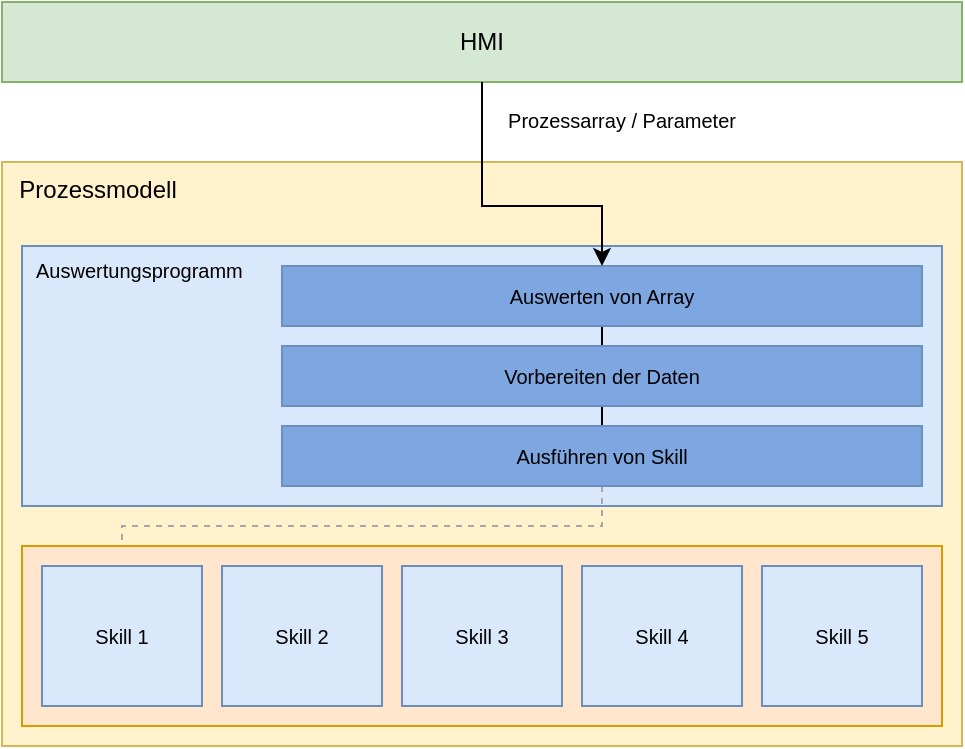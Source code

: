 <mxfile version="26.0.3">
  <diagram name="Seite-1" id="UOVPRjegB1jrJKcUt2pH">
    <mxGraphModel dx="1434" dy="772" grid="1" gridSize="10" guides="1" tooltips="1" connect="1" arrows="1" fold="1" page="1" pageScale="1" pageWidth="1654" pageHeight="1169" math="0" shadow="0">
      <root>
        <mxCell id="0" />
        <mxCell id="1" parent="0" />
        <mxCell id="zCprybNHAI8LW7bGKvym-1" value="HMI" style="rounded=0;whiteSpace=wrap;html=1;fillColor=#d5e8d4;strokeColor=#82b366;" vertex="1" parent="1">
          <mxGeometry x="640" y="88" width="480" height="40" as="geometry" />
        </mxCell>
        <mxCell id="zCprybNHAI8LW7bGKvym-2" value="&amp;nbsp; Prozessmodell" style="rounded=0;whiteSpace=wrap;html=1;fillColor=#fff2cc;strokeColor=#d6b656;align=left;verticalAlign=top;" vertex="1" parent="1">
          <mxGeometry x="640" y="168" width="480" height="292" as="geometry" />
        </mxCell>
        <mxCell id="zCprybNHAI8LW7bGKvym-3" value="&amp;nbsp; Auswertungsprogramm" style="rounded=0;whiteSpace=wrap;html=1;fillColor=#dae8fc;strokeColor=#6c8ebf;fontSize=10;align=left;verticalAlign=top;" vertex="1" parent="1">
          <mxGeometry x="650" y="210" width="460" height="130" as="geometry" />
        </mxCell>
        <mxCell id="zCprybNHAI8LW7bGKvym-4" style="edgeStyle=orthogonalEdgeStyle;rounded=0;orthogonalLoop=1;jettySize=auto;html=1;entryX=0.5;entryY=0;entryDx=0;entryDy=0;endArrow=none;endFill=0;" edge="1" parent="1" source="zCprybNHAI8LW7bGKvym-5" target="zCprybNHAI8LW7bGKvym-7">
          <mxGeometry relative="1" as="geometry" />
        </mxCell>
        <mxCell id="zCprybNHAI8LW7bGKvym-5" value="Auswerten von Array" style="rounded=0;whiteSpace=wrap;html=1;fillColor=#7EA6E0;strokeColor=#6c8ebf;fontSize=10;align=center;verticalAlign=middle;" vertex="1" parent="1">
          <mxGeometry x="780" y="220" width="320" height="30" as="geometry" />
        </mxCell>
        <mxCell id="zCprybNHAI8LW7bGKvym-6" style="edgeStyle=orthogonalEdgeStyle;rounded=0;orthogonalLoop=1;jettySize=auto;html=1;entryX=0.5;entryY=0;entryDx=0;entryDy=0;endArrow=none;endFill=0;" edge="1" parent="1" source="zCprybNHAI8LW7bGKvym-7" target="zCprybNHAI8LW7bGKvym-9">
          <mxGeometry relative="1" as="geometry" />
        </mxCell>
        <mxCell id="zCprybNHAI8LW7bGKvym-7" value="Vorbereiten der Daten" style="rounded=0;whiteSpace=wrap;html=1;fillColor=#7EA6E0;strokeColor=#6c8ebf;fontSize=10;align=center;verticalAlign=middle;" vertex="1" parent="1">
          <mxGeometry x="780" y="260" width="320" height="30" as="geometry" />
        </mxCell>
        <mxCell id="zCprybNHAI8LW7bGKvym-8" style="edgeStyle=orthogonalEdgeStyle;rounded=0;orthogonalLoop=1;jettySize=auto;html=1;entryX=0.5;entryY=0;entryDx=0;entryDy=0;strokeColor=#A8A8A8;dashed=1;" edge="1" parent="1" source="zCprybNHAI8LW7bGKvym-9" target="zCprybNHAI8LW7bGKvym-14">
          <mxGeometry relative="1" as="geometry">
            <Array as="points">
              <mxPoint x="940" y="350" />
              <mxPoint x="700" y="350" />
            </Array>
          </mxGeometry>
        </mxCell>
        <mxCell id="zCprybNHAI8LW7bGKvym-9" value="Ausführen von Skill" style="rounded=0;whiteSpace=wrap;html=1;fillColor=#7EA6E0;strokeColor=#6c8ebf;fontSize=10;align=center;verticalAlign=middle;" vertex="1" parent="1">
          <mxGeometry x="780" y="300" width="320" height="30" as="geometry" />
        </mxCell>
        <mxCell id="zCprybNHAI8LW7bGKvym-10" value="" style="rounded=0;whiteSpace=wrap;html=1;align=left;verticalAlign=top;fillColor=#ffe6cc;strokeColor=#d79b00;" vertex="1" parent="1">
          <mxGeometry x="650" y="360" width="460" height="90" as="geometry" />
        </mxCell>
        <mxCell id="zCprybNHAI8LW7bGKvym-11" value="Skill 3" style="rounded=0;whiteSpace=wrap;html=1;fillColor=#dae8fc;strokeColor=#6c8ebf;fontSize=10;" vertex="1" parent="1">
          <mxGeometry x="840" y="370" width="80" height="70" as="geometry" />
        </mxCell>
        <mxCell id="zCprybNHAI8LW7bGKvym-12" value="Skill 4" style="rounded=0;whiteSpace=wrap;html=1;fillColor=#dae8fc;strokeColor=#6c8ebf;fontSize=10;" vertex="1" parent="1">
          <mxGeometry x="930" y="370" width="80" height="70" as="geometry" />
        </mxCell>
        <mxCell id="zCprybNHAI8LW7bGKvym-13" value="Skill 5" style="rounded=0;whiteSpace=wrap;html=1;fillColor=#dae8fc;strokeColor=#6c8ebf;fontSize=10;" vertex="1" parent="1">
          <mxGeometry x="1020" y="370" width="80" height="70" as="geometry" />
        </mxCell>
        <mxCell id="zCprybNHAI8LW7bGKvym-14" value="Skill 1" style="rounded=0;whiteSpace=wrap;html=1;fillColor=#dae8fc;strokeColor=#6c8ebf;fontSize=10;" vertex="1" parent="1">
          <mxGeometry x="660" y="370" width="80" height="70" as="geometry" />
        </mxCell>
        <mxCell id="zCprybNHAI8LW7bGKvym-15" value="Skill 2" style="rounded=0;whiteSpace=wrap;html=1;fillColor=#dae8fc;strokeColor=#6c8ebf;fontSize=10;" vertex="1" parent="1">
          <mxGeometry x="750" y="370" width="80" height="70" as="geometry" />
        </mxCell>
        <mxCell id="zCprybNHAI8LW7bGKvym-16" style="edgeStyle=orthogonalEdgeStyle;rounded=0;orthogonalLoop=1;jettySize=auto;html=1;entryX=0.5;entryY=0;entryDx=0;entryDy=0;" edge="1" parent="1" source="zCprybNHAI8LW7bGKvym-1" target="zCprybNHAI8LW7bGKvym-5">
          <mxGeometry relative="1" as="geometry">
            <Array as="points">
              <mxPoint x="880" y="190" />
              <mxPoint x="940" y="190" />
            </Array>
          </mxGeometry>
        </mxCell>
        <mxCell id="zCprybNHAI8LW7bGKvym-17" value="Prozessarray / Parameter" style="text;html=1;align=center;verticalAlign=middle;whiteSpace=wrap;rounded=0;fontSize=10;" vertex="1" parent="1">
          <mxGeometry x="880" y="132" width="140" height="30" as="geometry" />
        </mxCell>
      </root>
    </mxGraphModel>
  </diagram>
</mxfile>
